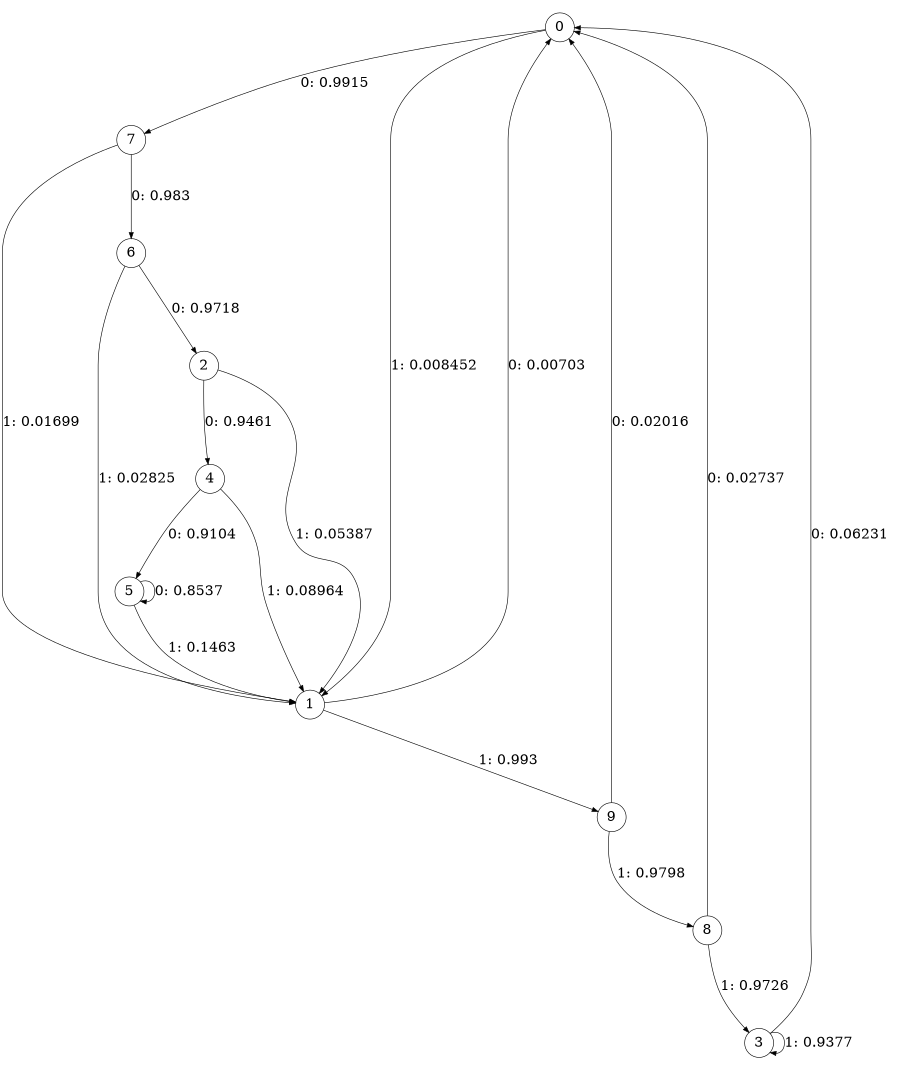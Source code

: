 digraph "ch2_face_source_L6" {
size = "6,8.5";
ratio = "fill";
node [shape = circle];
node [fontsize = 24];
edge [fontsize = 24];
0 -> 7 [label = "0: 0.9915   "];
0 -> 1 [label = "1: 0.008452  "];
1 -> 0 [label = "0: 0.00703  "];
1 -> 9 [label = "1: 0.993    "];
2 -> 4 [label = "0: 0.9461   "];
2 -> 1 [label = "1: 0.05387  "];
3 -> 0 [label = "0: 0.06231  "];
3 -> 3 [label = "1: 0.9377   "];
4 -> 5 [label = "0: 0.9104   "];
4 -> 1 [label = "1: 0.08964  "];
5 -> 5 [label = "0: 0.8537   "];
5 -> 1 [label = "1: 0.1463   "];
6 -> 2 [label = "0: 0.9718   "];
6 -> 1 [label = "1: 0.02825  "];
7 -> 6 [label = "0: 0.983    "];
7 -> 1 [label = "1: 0.01699  "];
8 -> 0 [label = "0: 0.02737  "];
8 -> 3 [label = "1: 0.9726   "];
9 -> 0 [label = "0: 0.02016  "];
9 -> 8 [label = "1: 0.9798   "];
}
